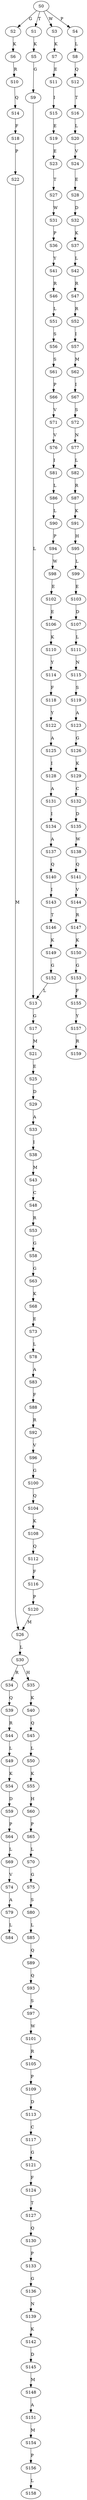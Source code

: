 strict digraph  {
	S0 -> S1 [ label = T ];
	S0 -> S2 [ label = G ];
	S0 -> S3 [ label = W ];
	S0 -> S4 [ label = P ];
	S1 -> S5 [ label = K ];
	S2 -> S6 [ label = K ];
	S3 -> S7 [ label = K ];
	S4 -> S8 [ label = L ];
	S5 -> S9 [ label = G ];
	S6 -> S10 [ label = R ];
	S7 -> S11 [ label = E ];
	S8 -> S12 [ label = Q ];
	S9 -> S13 [ label = L ];
	S10 -> S14 [ label = Q ];
	S11 -> S15 [ label = I ];
	S12 -> S16 [ label = T ];
	S13 -> S17 [ label = G ];
	S14 -> S18 [ label = F ];
	S15 -> S19 [ label = E ];
	S16 -> S20 [ label = L ];
	S17 -> S21 [ label = M ];
	S18 -> S22 [ label = P ];
	S19 -> S23 [ label = E ];
	S20 -> S24 [ label = V ];
	S21 -> S25 [ label = E ];
	S22 -> S26 [ label = M ];
	S23 -> S27 [ label = T ];
	S24 -> S28 [ label = E ];
	S25 -> S29 [ label = D ];
	S26 -> S30 [ label = L ];
	S27 -> S31 [ label = W ];
	S28 -> S32 [ label = D ];
	S29 -> S33 [ label = A ];
	S30 -> S34 [ label = R ];
	S30 -> S35 [ label = H ];
	S31 -> S36 [ label = P ];
	S32 -> S37 [ label = K ];
	S33 -> S38 [ label = I ];
	S34 -> S39 [ label = Q ];
	S35 -> S40 [ label = K ];
	S36 -> S41 [ label = Y ];
	S37 -> S42 [ label = L ];
	S38 -> S43 [ label = M ];
	S39 -> S44 [ label = R ];
	S40 -> S45 [ label = Q ];
	S41 -> S46 [ label = R ];
	S42 -> S47 [ label = R ];
	S43 -> S48 [ label = C ];
	S44 -> S49 [ label = L ];
	S45 -> S50 [ label = L ];
	S46 -> S51 [ label = L ];
	S47 -> S52 [ label = R ];
	S48 -> S53 [ label = R ];
	S49 -> S54 [ label = K ];
	S50 -> S55 [ label = K ];
	S51 -> S56 [ label = S ];
	S52 -> S57 [ label = I ];
	S53 -> S58 [ label = G ];
	S54 -> S59 [ label = D ];
	S55 -> S60 [ label = H ];
	S56 -> S61 [ label = S ];
	S57 -> S62 [ label = M ];
	S58 -> S63 [ label = G ];
	S59 -> S64 [ label = P ];
	S60 -> S65 [ label = P ];
	S61 -> S66 [ label = P ];
	S62 -> S67 [ label = I ];
	S63 -> S68 [ label = K ];
	S64 -> S69 [ label = L ];
	S65 -> S70 [ label = L ];
	S66 -> S71 [ label = V ];
	S67 -> S72 [ label = S ];
	S68 -> S73 [ label = E ];
	S69 -> S74 [ label = V ];
	S70 -> S75 [ label = G ];
	S71 -> S76 [ label = V ];
	S72 -> S77 [ label = N ];
	S73 -> S78 [ label = L ];
	S74 -> S79 [ label = A ];
	S75 -> S80 [ label = S ];
	S76 -> S81 [ label = I ];
	S77 -> S82 [ label = L ];
	S78 -> S83 [ label = A ];
	S79 -> S84 [ label = L ];
	S80 -> S85 [ label = L ];
	S81 -> S86 [ label = L ];
	S82 -> S87 [ label = R ];
	S83 -> S88 [ label = F ];
	S85 -> S89 [ label = Q ];
	S86 -> S90 [ label = L ];
	S87 -> S91 [ label = K ];
	S88 -> S92 [ label = R ];
	S89 -> S93 [ label = Q ];
	S90 -> S94 [ label = P ];
	S91 -> S95 [ label = H ];
	S92 -> S96 [ label = V ];
	S93 -> S97 [ label = S ];
	S94 -> S98 [ label = W ];
	S95 -> S99 [ label = L ];
	S96 -> S100 [ label = G ];
	S97 -> S101 [ label = W ];
	S98 -> S102 [ label = E ];
	S99 -> S103 [ label = E ];
	S100 -> S104 [ label = Q ];
	S101 -> S105 [ label = R ];
	S102 -> S106 [ label = E ];
	S103 -> S107 [ label = D ];
	S104 -> S108 [ label = K ];
	S105 -> S109 [ label = P ];
	S106 -> S110 [ label = K ];
	S107 -> S111 [ label = L ];
	S108 -> S112 [ label = Q ];
	S109 -> S113 [ label = D ];
	S110 -> S114 [ label = Y ];
	S111 -> S115 [ label = N ];
	S112 -> S116 [ label = F ];
	S113 -> S117 [ label = C ];
	S114 -> S118 [ label = F ];
	S115 -> S119 [ label = S ];
	S116 -> S120 [ label = P ];
	S117 -> S121 [ label = G ];
	S118 -> S122 [ label = Y ];
	S119 -> S123 [ label = A ];
	S120 -> S26 [ label = M ];
	S121 -> S124 [ label = F ];
	S122 -> S125 [ label = A ];
	S123 -> S126 [ label = G ];
	S124 -> S127 [ label = T ];
	S125 -> S128 [ label = I ];
	S126 -> S129 [ label = K ];
	S127 -> S130 [ label = Q ];
	S128 -> S131 [ label = A ];
	S129 -> S132 [ label = C ];
	S130 -> S133 [ label = P ];
	S131 -> S134 [ label = I ];
	S132 -> S135 [ label = D ];
	S133 -> S136 [ label = G ];
	S134 -> S137 [ label = A ];
	S135 -> S138 [ label = W ];
	S136 -> S139 [ label = N ];
	S137 -> S140 [ label = Q ];
	S138 -> S141 [ label = Q ];
	S139 -> S142 [ label = K ];
	S140 -> S143 [ label = I ];
	S141 -> S144 [ label = V ];
	S142 -> S145 [ label = D ];
	S143 -> S146 [ label = T ];
	S144 -> S147 [ label = R ];
	S145 -> S148 [ label = M ];
	S146 -> S149 [ label = K ];
	S147 -> S150 [ label = K ];
	S148 -> S151 [ label = A ];
	S149 -> S152 [ label = G ];
	S150 -> S153 [ label = G ];
	S151 -> S154 [ label = M ];
	S152 -> S13 [ label = L ];
	S153 -> S155 [ label = F ];
	S154 -> S156 [ label = P ];
	S155 -> S157 [ label = Y ];
	S156 -> S158 [ label = L ];
	S157 -> S159 [ label = R ];
}
